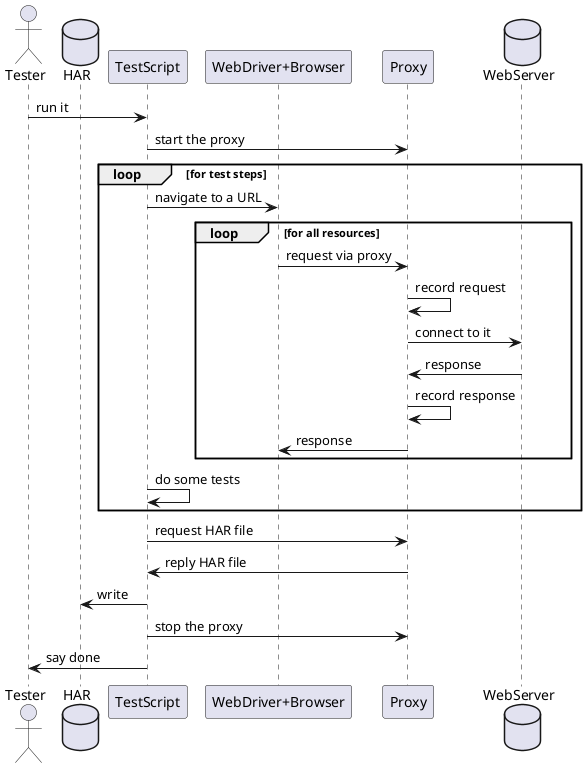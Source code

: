 @startuml sequence
actor       Tester     as tester
database    HAR        as file
participant TestScript as script
participant "WebDriver+Browser" as browser
participant Proxy      as proxy
database    WebServer  as server

tester   -> script     : run it
script   -> proxy      : start the proxy
loop for test steps
script   -> browser    : navigate to a URL
loop for all resources
browser  -> proxy      : request via proxy
proxy    -> proxy      : record request
proxy    -> server     : connect to it
server   -> proxy      : response
proxy    -> proxy      : record response
proxy    -> browser    : response
end
script   -> script     : do some tests
end 
script   -> proxy      : request HAR file
proxy    -> script     : reply HAR file
script   -> file       : write
script   -> proxy      : stop the proxy
script   -> tester     : say done
@enduml

